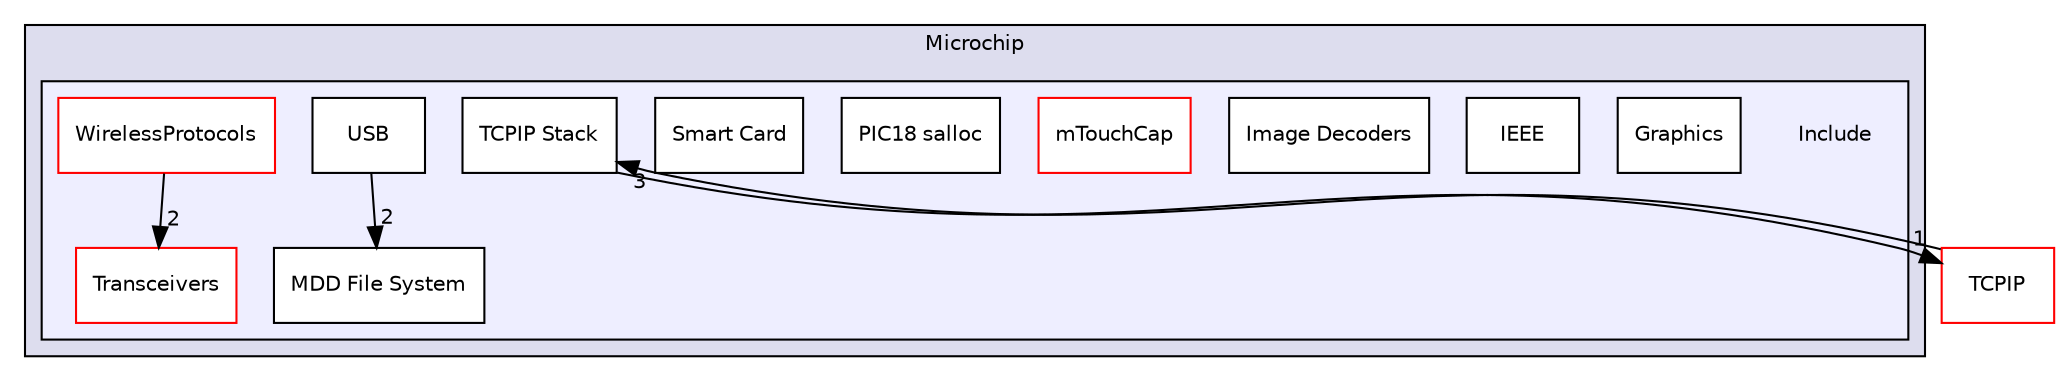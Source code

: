 digraph "C:/Users/mainuser/Desktop/School/SeniorProject/EthKitTCP/Microchip/Include" {
  compound=true
  node [ fontsize="10", fontname="Helvetica"];
  edge [ labelfontsize="10", labelfontname="Helvetica"];
  subgraph clusterdir_75a0e0ee32de9d5f6d78f757d89d8692 {
    graph [ bgcolor="#ddddee", pencolor="black", label="Microchip" fontname="Helvetica", fontsize="10", URL="dir_75a0e0ee32de9d5f6d78f757d89d8692.html"]
  subgraph clusterdir_7ce300d8a919a620616ec6bc64c02d37 {
    graph [ bgcolor="#eeeeff", pencolor="black", label="" URL="dir_7ce300d8a919a620616ec6bc64c02d37.html"];
    dir_7ce300d8a919a620616ec6bc64c02d37 [shape=plaintext label="Include"];
    dir_cc2b5447de5306106f344d66eb827b75 [shape=box label="Graphics" color="black" fillcolor="white" style="filled" URL="dir_cc2b5447de5306106f344d66eb827b75.html"];
    dir_7eb4173f59da736587524c142aea3b36 [shape=box label="IEEE" color="black" fillcolor="white" style="filled" URL="dir_7eb4173f59da736587524c142aea3b36.html"];
    dir_ac3f93110f89281eb3cbc59ccaf53b80 [shape=box label="Image Decoders" color="black" fillcolor="white" style="filled" URL="dir_ac3f93110f89281eb3cbc59ccaf53b80.html"];
    dir_23a3f4323e0a44d1fe71d95c01439565 [shape=box label="MDD File System" color="black" fillcolor="white" style="filled" URL="dir_23a3f4323e0a44d1fe71d95c01439565.html"];
    dir_f8dcb4ce26d5d10c57e67ad9e9ac63a0 [shape=box label="mTouchCap" color="red" fillcolor="white" style="filled" URL="dir_f8dcb4ce26d5d10c57e67ad9e9ac63a0.html"];
    dir_341c9efc09028108857cdce6f2023051 [shape=box label="PIC18 salloc" color="black" fillcolor="white" style="filled" URL="dir_341c9efc09028108857cdce6f2023051.html"];
    dir_3dc117d3a459758e01507f383a3a00d3 [shape=box label="Smart Card" color="black" fillcolor="white" style="filled" URL="dir_3dc117d3a459758e01507f383a3a00d3.html"];
    dir_e5c757713ac85a4bdb952f202f0b71ec [shape=box label="TCPIP Stack" color="black" fillcolor="white" style="filled" URL="dir_e5c757713ac85a4bdb952f202f0b71ec.html"];
    dir_7bc32c8f32005138760d646b49d165fb [shape=box label="Transceivers" color="red" fillcolor="white" style="filled" URL="dir_7bc32c8f32005138760d646b49d165fb.html"];
    dir_b882875f8b667179cc9fc8c64cf4f5e4 [shape=box label="USB" color="black" fillcolor="white" style="filled" URL="dir_b882875f8b667179cc9fc8c64cf4f5e4.html"];
    dir_75c5f262086518e7cd286a4f52bd1ebe [shape=box label="WirelessProtocols" color="red" fillcolor="white" style="filled" URL="dir_75c5f262086518e7cd286a4f52bd1ebe.html"];
  }
  }
  dir_85d0404e6ddcb97f271635c649e4cbcf [shape=box label="TCPIP" fillcolor="white" style="filled" color="red" URL="dir_85d0404e6ddcb97f271635c649e4cbcf.html"];
  dir_85d0404e6ddcb97f271635c649e4cbcf->dir_e5c757713ac85a4bdb952f202f0b71ec [headlabel="3", labeldistance=1.5 headhref="dir_000013_000026.html"];
  dir_e5c757713ac85a4bdb952f202f0b71ec->dir_85d0404e6ddcb97f271635c649e4cbcf [headlabel="1", labeldistance=1.5 headhref="dir_000026_000013.html"];
  dir_75c5f262086518e7cd286a4f52bd1ebe->dir_7bc32c8f32005138760d646b49d165fb [headlabel="2", labeldistance=1.5 headhref="dir_000027_000034.html"];
  dir_b882875f8b667179cc9fc8c64cf4f5e4->dir_23a3f4323e0a44d1fe71d95c01439565 [headlabel="2", labeldistance=1.5 headhref="dir_000038_000028.html"];
}
